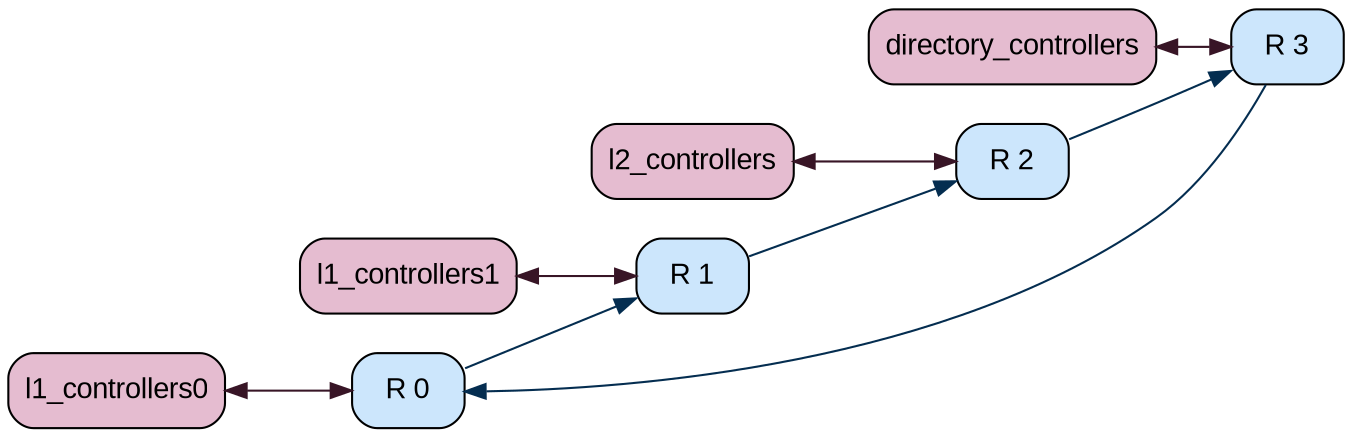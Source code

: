 graph G {
rankdir=LR;
"board.cache_hierarchy.ruby_system.network.routers0" [color="#000000", fillcolor="#cce6fc", fontcolor="#000000", fontname=Arial, fontsize=14, label="R 0", shape=Mrecord, style="rounded, filled"];
"board.cache_hierarchy.ruby_system.network.routers1" [color="#000000", fillcolor="#cce6fc", fontcolor="#000000", fontname=Arial, fontsize=14, label="R 1", shape=Mrecord, style="rounded, filled"];
"board.cache_hierarchy.ruby_system.network.routers2" [color="#000000", fillcolor="#cce6fc", fontcolor="#000000", fontname=Arial, fontsize=14, label="R 2", shape=Mrecord, style="rounded, filled"];
"board.cache_hierarchy.ruby_system.network.routers3" [color="#000000", fillcolor="#cce6fc", fontcolor="#000000", fontname=Arial, fontsize=14, label="R 3", shape=Mrecord, style="rounded, filled"];
"board.cache_hierarchy.ruby_system.network.routers0" -- "board.cache_hierarchy.ruby_system.network.routers1"  [color="#042d50", dir=forward, weight=0.5];
"board.cache_hierarchy.ruby_system.network.routers1" -- "board.cache_hierarchy.ruby_system.network.routers2"  [color="#042d50", dir=forward, weight=0.5];
"board.cache_hierarchy.ruby_system.network.routers2" -- "board.cache_hierarchy.ruby_system.network.routers3"  [color="#042d50", dir=forward, weight=0.5];
"board.cache_hierarchy.ruby_system.network.routers3" -- "board.cache_hierarchy.ruby_system.network.routers0"  [color="#042d50", dir=forward, weight=0.5];
"board.cache_hierarchy.ruby_system.l1_controllers0" [color="#000000", fillcolor="#e5bcd0", fontcolor="#000000", fontname=Arial, fontsize=14, label=l1_controllers0, shape=Mrecord, style="rounded, filled"];
"board.cache_hierarchy.ruby_system.l1_controllers0" -- "board.cache_hierarchy.ruby_system.network.routers0"  [color="#381526", dir=both, weight=1.0];
"board.cache_hierarchy.ruby_system.l1_controllers1" [color="#000000", fillcolor="#e5bcd0", fontcolor="#000000", fontname=Arial, fontsize=14, label=l1_controllers1, shape=Mrecord, style="rounded, filled"];
"board.cache_hierarchy.ruby_system.l1_controllers1" -- "board.cache_hierarchy.ruby_system.network.routers1"  [color="#381526", dir=both, weight=1.0];
"board.cache_hierarchy.ruby_system.l2_controllers" [color="#000000", fillcolor="#e5bcd0", fontcolor="#000000", fontname=Arial, fontsize=14, label=l2_controllers, shape=Mrecord, style="rounded, filled"];
"board.cache_hierarchy.ruby_system.l2_controllers" -- "board.cache_hierarchy.ruby_system.network.routers2"  [color="#381526", dir=both, weight=1.0];
"board.cache_hierarchy.ruby_system.directory_controllers" [color="#000000", fillcolor="#e5bcd0", fontcolor="#000000", fontname=Arial, fontsize=14, label=directory_controllers, shape=Mrecord, style="rounded, filled"];
"board.cache_hierarchy.ruby_system.directory_controllers" -- "board.cache_hierarchy.ruby_system.network.routers3"  [color="#381526", dir=both, weight=1.0];
}
